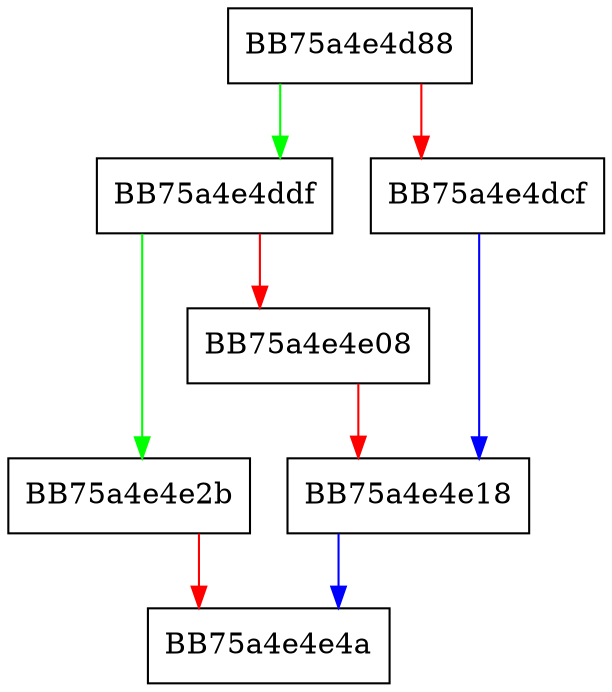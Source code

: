 digraph assign {
  node [shape="box"];
  graph [splines=ortho];
  BB75a4e4d88 -> BB75a4e4ddf [color="green"];
  BB75a4e4d88 -> BB75a4e4dcf [color="red"];
  BB75a4e4dcf -> BB75a4e4e18 [color="blue"];
  BB75a4e4ddf -> BB75a4e4e2b [color="green"];
  BB75a4e4ddf -> BB75a4e4e08 [color="red"];
  BB75a4e4e08 -> BB75a4e4e18 [color="red"];
  BB75a4e4e18 -> BB75a4e4e4a [color="blue"];
  BB75a4e4e2b -> BB75a4e4e4a [color="red"];
}